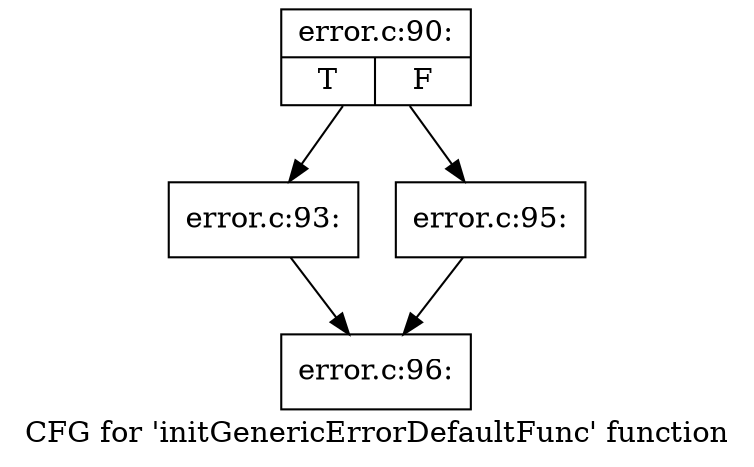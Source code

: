 digraph "CFG for 'initGenericErrorDefaultFunc' function" {
	label="CFG for 'initGenericErrorDefaultFunc' function";

	Node0x451ef50 [shape=record,label="{error.c:90:|{<s0>T|<s1>F}}"];
	Node0x451ef50 -> Node0x451efe0;
	Node0x451ef50 -> Node0x451f080;
	Node0x451efe0 [shape=record,label="{error.c:93:}"];
	Node0x451efe0 -> Node0x451f030;
	Node0x451f080 [shape=record,label="{error.c:95:}"];
	Node0x451f080 -> Node0x451f030;
	Node0x451f030 [shape=record,label="{error.c:96:}"];
}
